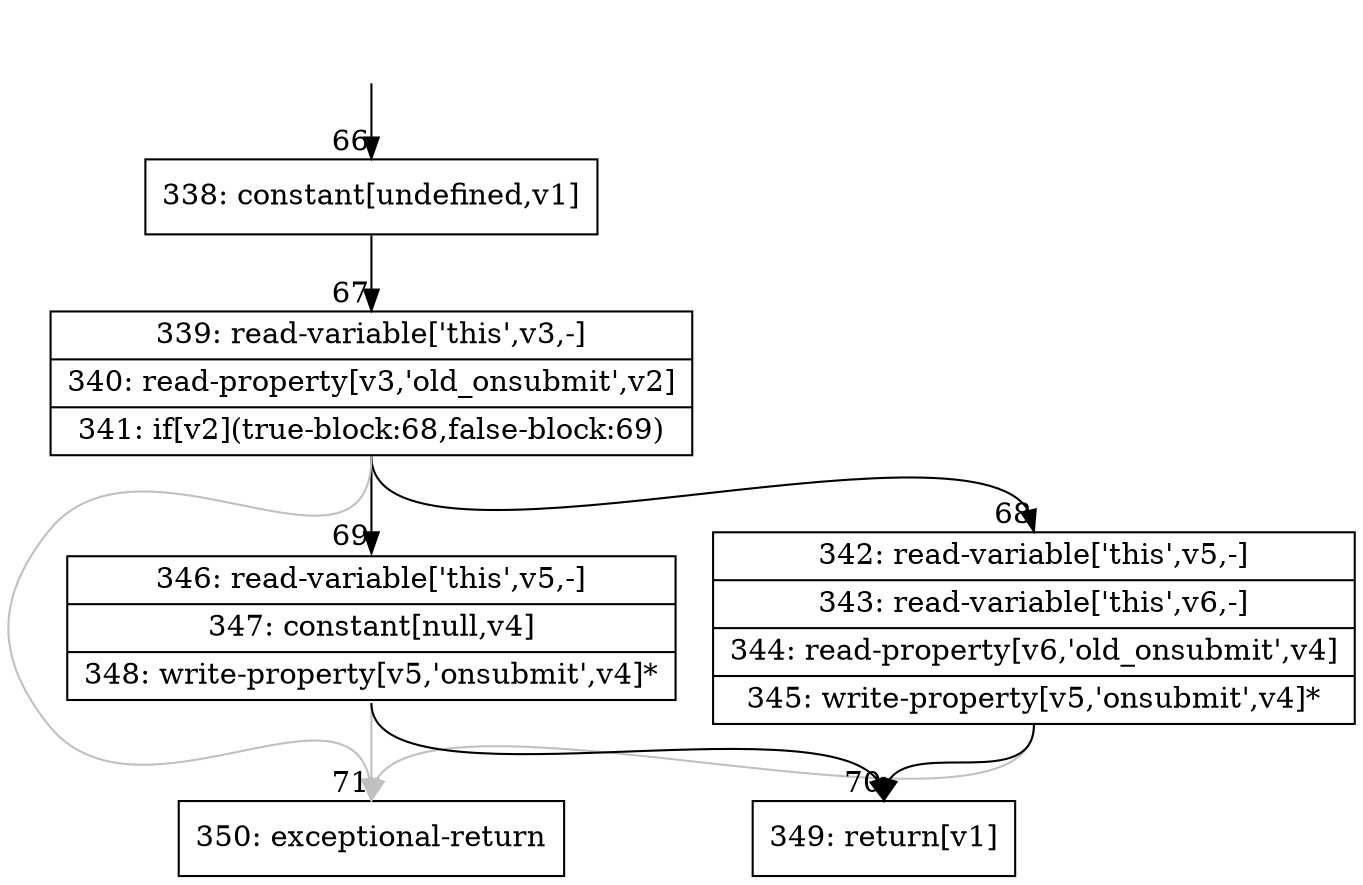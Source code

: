 digraph {
rankdir="TD"
BB_entry7[shape=none,label=""];
BB_entry7 -> BB66 [tailport=s, headport=n, headlabel="    66"]
BB66 [shape=record label="{338: constant[undefined,v1]}" ] 
BB66 -> BB67 [tailport=s, headport=n, headlabel="      67"]
BB67 [shape=record label="{339: read-variable['this',v3,-]|340: read-property[v3,'old_onsubmit',v2]|341: if[v2](true-block:68,false-block:69)}" ] 
BB67 -> BB68 [tailport=s, headport=n, headlabel="      68"]
BB67 -> BB69 [tailport=s, headport=n, headlabel="      69"]
BB67 -> BB71 [tailport=s, headport=n, color=gray, headlabel="      71"]
BB68 [shape=record label="{342: read-variable['this',v5,-]|343: read-variable['this',v6,-]|344: read-property[v6,'old_onsubmit',v4]|345: write-property[v5,'onsubmit',v4]*}" ] 
BB68 -> BB70 [tailport=s, headport=n, headlabel="      70"]
BB68 -> BB71 [tailport=s, headport=n, color=gray]
BB69 [shape=record label="{346: read-variable['this',v5,-]|347: constant[null,v4]|348: write-property[v5,'onsubmit',v4]*}" ] 
BB69 -> BB70 [tailport=s, headport=n]
BB69 -> BB71 [tailport=s, headport=n, color=gray]
BB70 [shape=record label="{349: return[v1]}" ] 
BB71 [shape=record label="{350: exceptional-return}" ] 
//#$~ 133
}
